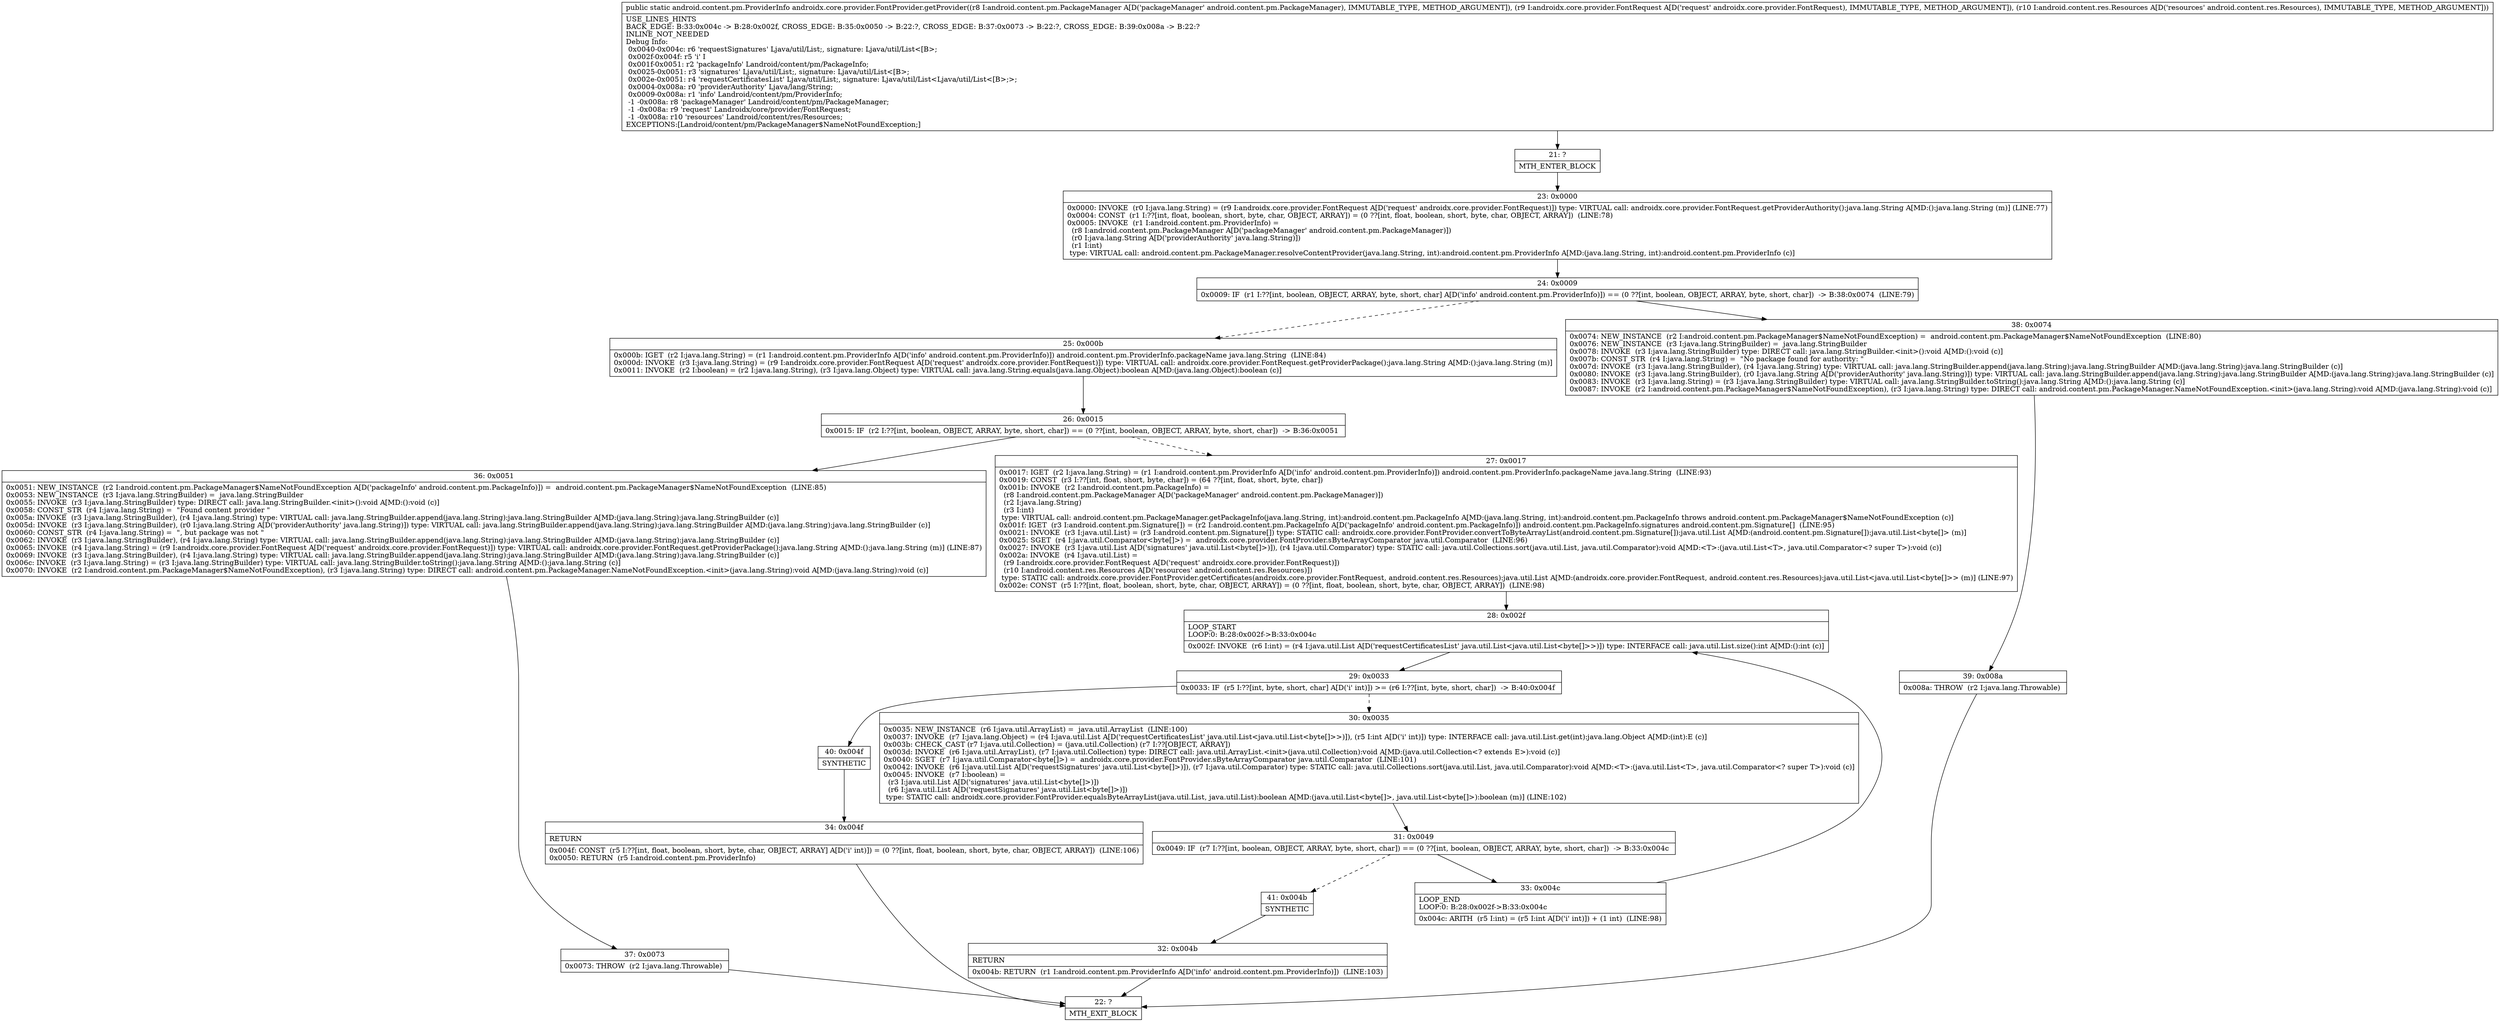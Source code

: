 digraph "CFG forandroidx.core.provider.FontProvider.getProvider(Landroid\/content\/pm\/PackageManager;Landroidx\/core\/provider\/FontRequest;Landroid\/content\/res\/Resources;)Landroid\/content\/pm\/ProviderInfo;" {
Node_21 [shape=record,label="{21\:\ ?|MTH_ENTER_BLOCK\l}"];
Node_23 [shape=record,label="{23\:\ 0x0000|0x0000: INVOKE  (r0 I:java.lang.String) = (r9 I:androidx.core.provider.FontRequest A[D('request' androidx.core.provider.FontRequest)]) type: VIRTUAL call: androidx.core.provider.FontRequest.getProviderAuthority():java.lang.String A[MD:():java.lang.String (m)] (LINE:77)\l0x0004: CONST  (r1 I:??[int, float, boolean, short, byte, char, OBJECT, ARRAY]) = (0 ??[int, float, boolean, short, byte, char, OBJECT, ARRAY])  (LINE:78)\l0x0005: INVOKE  (r1 I:android.content.pm.ProviderInfo) = \l  (r8 I:android.content.pm.PackageManager A[D('packageManager' android.content.pm.PackageManager)])\l  (r0 I:java.lang.String A[D('providerAuthority' java.lang.String)])\l  (r1 I:int)\l type: VIRTUAL call: android.content.pm.PackageManager.resolveContentProvider(java.lang.String, int):android.content.pm.ProviderInfo A[MD:(java.lang.String, int):android.content.pm.ProviderInfo (c)]\l}"];
Node_24 [shape=record,label="{24\:\ 0x0009|0x0009: IF  (r1 I:??[int, boolean, OBJECT, ARRAY, byte, short, char] A[D('info' android.content.pm.ProviderInfo)]) == (0 ??[int, boolean, OBJECT, ARRAY, byte, short, char])  \-\> B:38:0x0074  (LINE:79)\l}"];
Node_25 [shape=record,label="{25\:\ 0x000b|0x000b: IGET  (r2 I:java.lang.String) = (r1 I:android.content.pm.ProviderInfo A[D('info' android.content.pm.ProviderInfo)]) android.content.pm.ProviderInfo.packageName java.lang.String  (LINE:84)\l0x000d: INVOKE  (r3 I:java.lang.String) = (r9 I:androidx.core.provider.FontRequest A[D('request' androidx.core.provider.FontRequest)]) type: VIRTUAL call: androidx.core.provider.FontRequest.getProviderPackage():java.lang.String A[MD:():java.lang.String (m)]\l0x0011: INVOKE  (r2 I:boolean) = (r2 I:java.lang.String), (r3 I:java.lang.Object) type: VIRTUAL call: java.lang.String.equals(java.lang.Object):boolean A[MD:(java.lang.Object):boolean (c)]\l}"];
Node_26 [shape=record,label="{26\:\ 0x0015|0x0015: IF  (r2 I:??[int, boolean, OBJECT, ARRAY, byte, short, char]) == (0 ??[int, boolean, OBJECT, ARRAY, byte, short, char])  \-\> B:36:0x0051 \l}"];
Node_27 [shape=record,label="{27\:\ 0x0017|0x0017: IGET  (r2 I:java.lang.String) = (r1 I:android.content.pm.ProviderInfo A[D('info' android.content.pm.ProviderInfo)]) android.content.pm.ProviderInfo.packageName java.lang.String  (LINE:93)\l0x0019: CONST  (r3 I:??[int, float, short, byte, char]) = (64 ??[int, float, short, byte, char]) \l0x001b: INVOKE  (r2 I:android.content.pm.PackageInfo) = \l  (r8 I:android.content.pm.PackageManager A[D('packageManager' android.content.pm.PackageManager)])\l  (r2 I:java.lang.String)\l  (r3 I:int)\l type: VIRTUAL call: android.content.pm.PackageManager.getPackageInfo(java.lang.String, int):android.content.pm.PackageInfo A[MD:(java.lang.String, int):android.content.pm.PackageInfo throws android.content.pm.PackageManager$NameNotFoundException (c)]\l0x001f: IGET  (r3 I:android.content.pm.Signature[]) = (r2 I:android.content.pm.PackageInfo A[D('packageInfo' android.content.pm.PackageInfo)]) android.content.pm.PackageInfo.signatures android.content.pm.Signature[]  (LINE:95)\l0x0021: INVOKE  (r3 I:java.util.List) = (r3 I:android.content.pm.Signature[]) type: STATIC call: androidx.core.provider.FontProvider.convertToByteArrayList(android.content.pm.Signature[]):java.util.List A[MD:(android.content.pm.Signature[]):java.util.List\<byte[]\> (m)]\l0x0025: SGET  (r4 I:java.util.Comparator\<byte[]\>) =  androidx.core.provider.FontProvider.sByteArrayComparator java.util.Comparator  (LINE:96)\l0x0027: INVOKE  (r3 I:java.util.List A[D('signatures' java.util.List\<byte[]\>)]), (r4 I:java.util.Comparator) type: STATIC call: java.util.Collections.sort(java.util.List, java.util.Comparator):void A[MD:\<T\>:(java.util.List\<T\>, java.util.Comparator\<? super T\>):void (c)]\l0x002a: INVOKE  (r4 I:java.util.List) = \l  (r9 I:androidx.core.provider.FontRequest A[D('request' androidx.core.provider.FontRequest)])\l  (r10 I:android.content.res.Resources A[D('resources' android.content.res.Resources)])\l type: STATIC call: androidx.core.provider.FontProvider.getCertificates(androidx.core.provider.FontRequest, android.content.res.Resources):java.util.List A[MD:(androidx.core.provider.FontRequest, android.content.res.Resources):java.util.List\<java.util.List\<byte[]\>\> (m)] (LINE:97)\l0x002e: CONST  (r5 I:??[int, float, boolean, short, byte, char, OBJECT, ARRAY]) = (0 ??[int, float, boolean, short, byte, char, OBJECT, ARRAY])  (LINE:98)\l}"];
Node_28 [shape=record,label="{28\:\ 0x002f|LOOP_START\lLOOP:0: B:28:0x002f\-\>B:33:0x004c\l|0x002f: INVOKE  (r6 I:int) = (r4 I:java.util.List A[D('requestCertificatesList' java.util.List\<java.util.List\<byte[]\>\>)]) type: INTERFACE call: java.util.List.size():int A[MD:():int (c)]\l}"];
Node_29 [shape=record,label="{29\:\ 0x0033|0x0033: IF  (r5 I:??[int, byte, short, char] A[D('i' int)]) \>= (r6 I:??[int, byte, short, char])  \-\> B:40:0x004f \l}"];
Node_30 [shape=record,label="{30\:\ 0x0035|0x0035: NEW_INSTANCE  (r6 I:java.util.ArrayList) =  java.util.ArrayList  (LINE:100)\l0x0037: INVOKE  (r7 I:java.lang.Object) = (r4 I:java.util.List A[D('requestCertificatesList' java.util.List\<java.util.List\<byte[]\>\>)]), (r5 I:int A[D('i' int)]) type: INTERFACE call: java.util.List.get(int):java.lang.Object A[MD:(int):E (c)]\l0x003b: CHECK_CAST (r7 I:java.util.Collection) = (java.util.Collection) (r7 I:??[OBJECT, ARRAY]) \l0x003d: INVOKE  (r6 I:java.util.ArrayList), (r7 I:java.util.Collection) type: DIRECT call: java.util.ArrayList.\<init\>(java.util.Collection):void A[MD:(java.util.Collection\<? extends E\>):void (c)]\l0x0040: SGET  (r7 I:java.util.Comparator\<byte[]\>) =  androidx.core.provider.FontProvider.sByteArrayComparator java.util.Comparator  (LINE:101)\l0x0042: INVOKE  (r6 I:java.util.List A[D('requestSignatures' java.util.List\<byte[]\>)]), (r7 I:java.util.Comparator) type: STATIC call: java.util.Collections.sort(java.util.List, java.util.Comparator):void A[MD:\<T\>:(java.util.List\<T\>, java.util.Comparator\<? super T\>):void (c)]\l0x0045: INVOKE  (r7 I:boolean) = \l  (r3 I:java.util.List A[D('signatures' java.util.List\<byte[]\>)])\l  (r6 I:java.util.List A[D('requestSignatures' java.util.List\<byte[]\>)])\l type: STATIC call: androidx.core.provider.FontProvider.equalsByteArrayList(java.util.List, java.util.List):boolean A[MD:(java.util.List\<byte[]\>, java.util.List\<byte[]\>):boolean (m)] (LINE:102)\l}"];
Node_31 [shape=record,label="{31\:\ 0x0049|0x0049: IF  (r7 I:??[int, boolean, OBJECT, ARRAY, byte, short, char]) == (0 ??[int, boolean, OBJECT, ARRAY, byte, short, char])  \-\> B:33:0x004c \l}"];
Node_33 [shape=record,label="{33\:\ 0x004c|LOOP_END\lLOOP:0: B:28:0x002f\-\>B:33:0x004c\l|0x004c: ARITH  (r5 I:int) = (r5 I:int A[D('i' int)]) + (1 int)  (LINE:98)\l}"];
Node_41 [shape=record,label="{41\:\ 0x004b|SYNTHETIC\l}"];
Node_32 [shape=record,label="{32\:\ 0x004b|RETURN\l|0x004b: RETURN  (r1 I:android.content.pm.ProviderInfo A[D('info' android.content.pm.ProviderInfo)])  (LINE:103)\l}"];
Node_22 [shape=record,label="{22\:\ ?|MTH_EXIT_BLOCK\l}"];
Node_40 [shape=record,label="{40\:\ 0x004f|SYNTHETIC\l}"];
Node_34 [shape=record,label="{34\:\ 0x004f|RETURN\l|0x004f: CONST  (r5 I:??[int, float, boolean, short, byte, char, OBJECT, ARRAY] A[D('i' int)]) = (0 ??[int, float, boolean, short, byte, char, OBJECT, ARRAY])  (LINE:106)\l0x0050: RETURN  (r5 I:android.content.pm.ProviderInfo) \l}"];
Node_36 [shape=record,label="{36\:\ 0x0051|0x0051: NEW_INSTANCE  (r2 I:android.content.pm.PackageManager$NameNotFoundException A[D('packageInfo' android.content.pm.PackageInfo)]) =  android.content.pm.PackageManager$NameNotFoundException  (LINE:85)\l0x0053: NEW_INSTANCE  (r3 I:java.lang.StringBuilder) =  java.lang.StringBuilder \l0x0055: INVOKE  (r3 I:java.lang.StringBuilder) type: DIRECT call: java.lang.StringBuilder.\<init\>():void A[MD:():void (c)]\l0x0058: CONST_STR  (r4 I:java.lang.String) =  \"Found content provider \" \l0x005a: INVOKE  (r3 I:java.lang.StringBuilder), (r4 I:java.lang.String) type: VIRTUAL call: java.lang.StringBuilder.append(java.lang.String):java.lang.StringBuilder A[MD:(java.lang.String):java.lang.StringBuilder (c)]\l0x005d: INVOKE  (r3 I:java.lang.StringBuilder), (r0 I:java.lang.String A[D('providerAuthority' java.lang.String)]) type: VIRTUAL call: java.lang.StringBuilder.append(java.lang.String):java.lang.StringBuilder A[MD:(java.lang.String):java.lang.StringBuilder (c)]\l0x0060: CONST_STR  (r4 I:java.lang.String) =  \", but package was not \" \l0x0062: INVOKE  (r3 I:java.lang.StringBuilder), (r4 I:java.lang.String) type: VIRTUAL call: java.lang.StringBuilder.append(java.lang.String):java.lang.StringBuilder A[MD:(java.lang.String):java.lang.StringBuilder (c)]\l0x0065: INVOKE  (r4 I:java.lang.String) = (r9 I:androidx.core.provider.FontRequest A[D('request' androidx.core.provider.FontRequest)]) type: VIRTUAL call: androidx.core.provider.FontRequest.getProviderPackage():java.lang.String A[MD:():java.lang.String (m)] (LINE:87)\l0x0069: INVOKE  (r3 I:java.lang.StringBuilder), (r4 I:java.lang.String) type: VIRTUAL call: java.lang.StringBuilder.append(java.lang.String):java.lang.StringBuilder A[MD:(java.lang.String):java.lang.StringBuilder (c)]\l0x006c: INVOKE  (r3 I:java.lang.String) = (r3 I:java.lang.StringBuilder) type: VIRTUAL call: java.lang.StringBuilder.toString():java.lang.String A[MD:():java.lang.String (c)]\l0x0070: INVOKE  (r2 I:android.content.pm.PackageManager$NameNotFoundException), (r3 I:java.lang.String) type: DIRECT call: android.content.pm.PackageManager.NameNotFoundException.\<init\>(java.lang.String):void A[MD:(java.lang.String):void (c)]\l}"];
Node_37 [shape=record,label="{37\:\ 0x0073|0x0073: THROW  (r2 I:java.lang.Throwable) \l}"];
Node_38 [shape=record,label="{38\:\ 0x0074|0x0074: NEW_INSTANCE  (r2 I:android.content.pm.PackageManager$NameNotFoundException) =  android.content.pm.PackageManager$NameNotFoundException  (LINE:80)\l0x0076: NEW_INSTANCE  (r3 I:java.lang.StringBuilder) =  java.lang.StringBuilder \l0x0078: INVOKE  (r3 I:java.lang.StringBuilder) type: DIRECT call: java.lang.StringBuilder.\<init\>():void A[MD:():void (c)]\l0x007b: CONST_STR  (r4 I:java.lang.String) =  \"No package found for authority: \" \l0x007d: INVOKE  (r3 I:java.lang.StringBuilder), (r4 I:java.lang.String) type: VIRTUAL call: java.lang.StringBuilder.append(java.lang.String):java.lang.StringBuilder A[MD:(java.lang.String):java.lang.StringBuilder (c)]\l0x0080: INVOKE  (r3 I:java.lang.StringBuilder), (r0 I:java.lang.String A[D('providerAuthority' java.lang.String)]) type: VIRTUAL call: java.lang.StringBuilder.append(java.lang.String):java.lang.StringBuilder A[MD:(java.lang.String):java.lang.StringBuilder (c)]\l0x0083: INVOKE  (r3 I:java.lang.String) = (r3 I:java.lang.StringBuilder) type: VIRTUAL call: java.lang.StringBuilder.toString():java.lang.String A[MD:():java.lang.String (c)]\l0x0087: INVOKE  (r2 I:android.content.pm.PackageManager$NameNotFoundException), (r3 I:java.lang.String) type: DIRECT call: android.content.pm.PackageManager.NameNotFoundException.\<init\>(java.lang.String):void A[MD:(java.lang.String):void (c)]\l}"];
Node_39 [shape=record,label="{39\:\ 0x008a|0x008a: THROW  (r2 I:java.lang.Throwable) \l}"];
MethodNode[shape=record,label="{public static android.content.pm.ProviderInfo androidx.core.provider.FontProvider.getProvider((r8 I:android.content.pm.PackageManager A[D('packageManager' android.content.pm.PackageManager), IMMUTABLE_TYPE, METHOD_ARGUMENT]), (r9 I:androidx.core.provider.FontRequest A[D('request' androidx.core.provider.FontRequest), IMMUTABLE_TYPE, METHOD_ARGUMENT]), (r10 I:android.content.res.Resources A[D('resources' android.content.res.Resources), IMMUTABLE_TYPE, METHOD_ARGUMENT]))  | USE_LINES_HINTS\lBACK_EDGE: B:33:0x004c \-\> B:28:0x002f, CROSS_EDGE: B:35:0x0050 \-\> B:22:?, CROSS_EDGE: B:37:0x0073 \-\> B:22:?, CROSS_EDGE: B:39:0x008a \-\> B:22:?\lINLINE_NOT_NEEDED\lDebug Info:\l  0x0040\-0x004c: r6 'requestSignatures' Ljava\/util\/List;, signature: Ljava\/util\/List\<[B\>;\l  0x002f\-0x004f: r5 'i' I\l  0x001f\-0x0051: r2 'packageInfo' Landroid\/content\/pm\/PackageInfo;\l  0x0025\-0x0051: r3 'signatures' Ljava\/util\/List;, signature: Ljava\/util\/List\<[B\>;\l  0x002e\-0x0051: r4 'requestCertificatesList' Ljava\/util\/List;, signature: Ljava\/util\/List\<Ljava\/util\/List\<[B\>;\>;\l  0x0004\-0x008a: r0 'providerAuthority' Ljava\/lang\/String;\l  0x0009\-0x008a: r1 'info' Landroid\/content\/pm\/ProviderInfo;\l  \-1 \-0x008a: r8 'packageManager' Landroid\/content\/pm\/PackageManager;\l  \-1 \-0x008a: r9 'request' Landroidx\/core\/provider\/FontRequest;\l  \-1 \-0x008a: r10 'resources' Landroid\/content\/res\/Resources;\lEXCEPTIONS:[Landroid\/content\/pm\/PackageManager$NameNotFoundException;]\l}"];
MethodNode -> Node_21;Node_21 -> Node_23;
Node_23 -> Node_24;
Node_24 -> Node_25[style=dashed];
Node_24 -> Node_38;
Node_25 -> Node_26;
Node_26 -> Node_27[style=dashed];
Node_26 -> Node_36;
Node_27 -> Node_28;
Node_28 -> Node_29;
Node_29 -> Node_30[style=dashed];
Node_29 -> Node_40;
Node_30 -> Node_31;
Node_31 -> Node_33;
Node_31 -> Node_41[style=dashed];
Node_33 -> Node_28;
Node_41 -> Node_32;
Node_32 -> Node_22;
Node_40 -> Node_34;
Node_34 -> Node_22;
Node_36 -> Node_37;
Node_37 -> Node_22;
Node_38 -> Node_39;
Node_39 -> Node_22;
}

